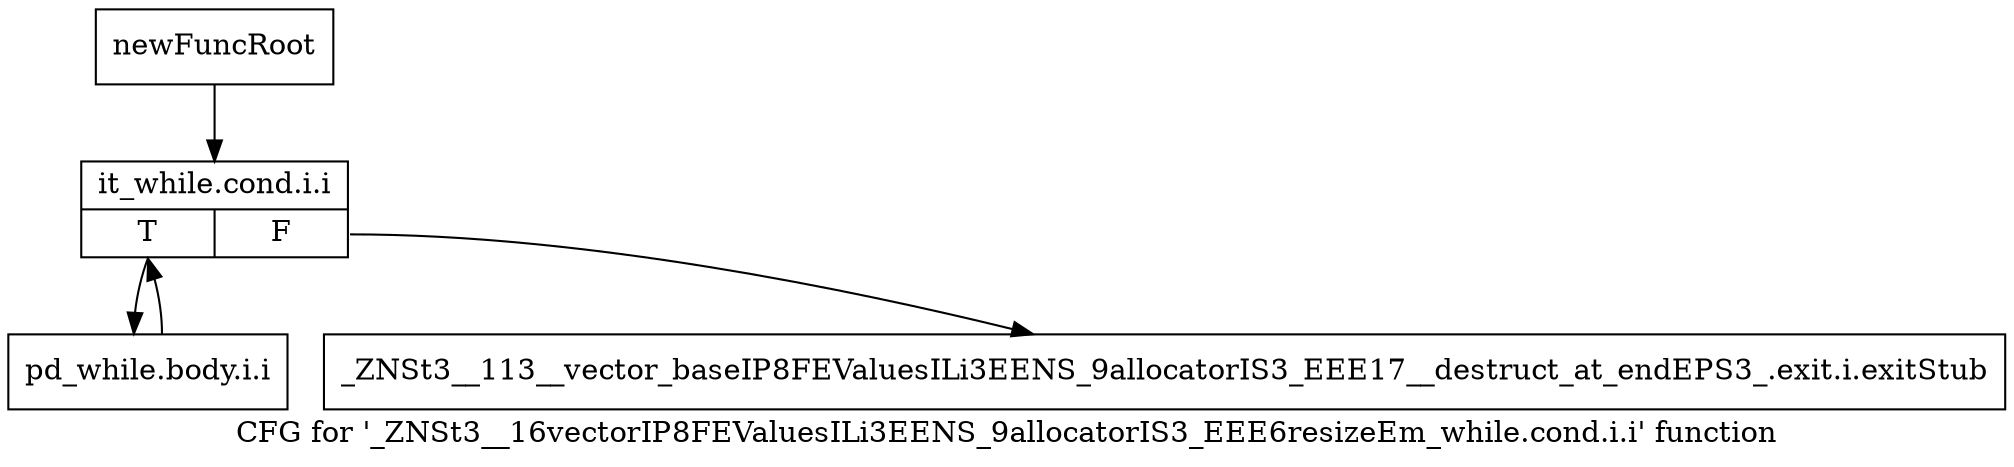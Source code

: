 digraph "CFG for '_ZNSt3__16vectorIP8FEValuesILi3EENS_9allocatorIS3_EEE6resizeEm_while.cond.i.i' function" {
	label="CFG for '_ZNSt3__16vectorIP8FEValuesILi3EENS_9allocatorIS3_EEE6resizeEm_while.cond.i.i' function";

	Node0x909f910 [shape=record,label="{newFuncRoot}"];
	Node0x909f910 -> Node0x909f9b0;
	Node0x909f960 [shape=record,label="{_ZNSt3__113__vector_baseIP8FEValuesILi3EENS_9allocatorIS3_EEE17__destruct_at_endEPS3_.exit.i.exitStub}"];
	Node0x909f9b0 [shape=record,label="{it_while.cond.i.i|{<s0>T|<s1>F}}"];
	Node0x909f9b0:s0 -> Node0x909fa00;
	Node0x909f9b0:s1 -> Node0x909f960;
	Node0x909fa00 [shape=record,label="{pd_while.body.i.i}"];
	Node0x909fa00 -> Node0x909f9b0;
}
